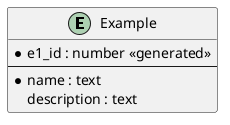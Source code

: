 @startuml

entity Example {
  *e1_id : number <<generated>>
  --
  *name : text
  description : text
}

@enduml